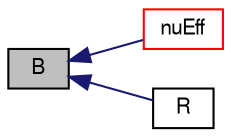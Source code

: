 digraph "B"
{
  bgcolor="transparent";
  edge [fontname="FreeSans",fontsize="10",labelfontname="FreeSans",labelfontsize="10"];
  node [fontname="FreeSans",fontsize="10",shape=record];
  rankdir="LR";
  Node1200 [label="B",height=0.2,width=0.4,color="black", fillcolor="grey75", style="filled", fontcolor="black"];
  Node1200 -> Node1201 [dir="back",color="midnightblue",fontsize="10",style="solid",fontname="FreeSans"];
  Node1201 [label="nuEff",height=0.2,width=0.4,color="red",URL="$a30874.html#a253447ded10e8fc7fceccbbea00f98ad",tooltip="Return the effective viscosity. "];
  Node1200 -> Node1238 [dir="back",color="midnightblue",fontsize="10",style="solid",fontname="FreeSans"];
  Node1238 [label="R",height=0.2,width=0.4,color="black",URL="$a30874.html#a577b084625b71e318cdd3a5375187925",tooltip="Return the Reynolds stress tensor. "];
}
